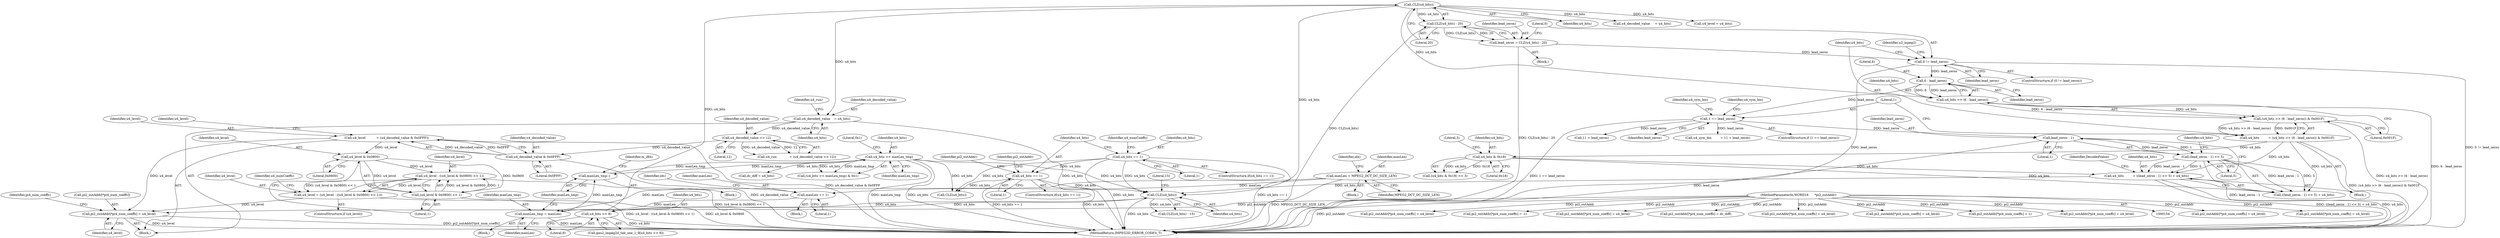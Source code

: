digraph "0_Android_227c1f829127405e21dab1664393050c652ef71e@array" {
"1000651" [label="(Call,pi2_outAddr[*pi4_num_coeffs] = u4_level)"];
"1000625" [label="(Call,u4_level = (u4_level - ((u4_level & 0x0800) << 1)))"];
"1000627" [label="(Call,u4_level - ((u4_level & 0x0800) << 1))"];
"1000630" [label="(Call,u4_level & 0x0800)"];
"1000618" [label="(Call,u4_level           = (u4_decoded_value & 0x0FFF))"];
"1000620" [label="(Call,u4_decoded_value & 0x0FFF)"];
"1000615" [label="(Call,u4_decoded_value >> 12)"];
"1000610" [label="(Call,u4_decoded_value    = u4_bits)"];
"1000507" [label="(Call,CLZ(u4_bits))"];
"1000440" [label="(Call,u4_bits >> 8)"];
"1000426" [label="(Call,CLZ(u4_bits))"];
"1000253" [label="(Call,u4_bits >> maxLen_tmp)"];
"1000246" [label="(Call,maxLen_tmp--)"];
"1000240" [label="(Call,maxLen_tmp = maxLen)"];
"1000218" [label="(Call,maxLen = MPEG2_DCT_DC_SIZE_LEN)"];
"1000229" [label="(Call,maxLen += 1)"];
"1000345" [label="(Call,u4_bits == 1)"];
"1000340" [label="(Call,u4_bits == 1)"];
"1000548" [label="(Call,u4_bits         = ((lead_zeros - 1) << 5) + u4_bits)"];
"1000551" [label="(Call,(lead_zeros - 1) << 5)"];
"1000552" [label="(Call,lead_zeros - 1)"];
"1000525" [label="(Call,1 == lead_zeros)"];
"1000520" [label="(Call,6 - lead_zeros)"];
"1000511" [label="(Call,0 != lead_zeros)"];
"1000504" [label="(Call,lead_zeros = CLZ(u4_bits) - 20)"];
"1000506" [label="(Call,CLZ(u4_bits) - 20)"];
"1000515" [label="(Call,u4_bits         = (u4_bits >> (6 - lead_zeros)) & 0x001F)"];
"1000517" [label="(Call,(u4_bits >> (6 - lead_zeros)) & 0x001F)"];
"1000518" [label="(Call,u4_bits >> (6 - lead_zeros))"];
"1000534" [label="(Call,u4_bits & 0x18)"];
"1000629" [label="(Call,(u4_level & 0x0800) << 1)"];
"1000156" [label="(MethodParameterIn,WORD16      *pi2_outAddr)"];
"1000351" [label="(Identifier,pi2_outAddr)"];
"1000919" [label="(Call,pi2_outAddr[*pi4_num_coeffs] = u4_level)"];
"1000156" [label="(MethodParameterIn,WORD16      *pi2_outAddr)"];
"1000621" [label="(Identifier,u4_decoded_value)"];
"1000387" [label="(Identifier,u4_numCoeffs)"];
"1000764" [label="(Call,CLZ(u4_bits))"];
"1000606" [label="(Block,)"];
"1000978" [label="(Call,pi2_outAddr[*pi4_num_coeffs] = u4_level)"];
"1000518" [label="(Call,u4_bits >> (6 - lead_zeros))"];
"1000550" [label="(Call,((lead_zeros - 1) << 5) + u4_bits)"];
"1000440" [label="(Call,u4_bits >> 8)"];
"1000233" [label="(Identifier,idx)"];
"1000254" [label="(Identifier,u4_bits)"];
"1000551" [label="(Call,(lead_zeros - 1) << 5)"];
"1000537" [label="(Literal,3)"];
"1000624" [label="(Identifier,u4_level)"];
"1000218" [label="(Call,maxLen = MPEG2_DCT_DC_SIZE_LEN)"];
"1000242" [label="(Identifier,maxLen)"];
"1000255" [label="(Identifier,maxLen_tmp)"];
"1000507" [label="(Call,CLZ(u4_bits))"];
"1000523" [label="(Literal,0x001F)"];
"1000341" [label="(Identifier,u4_bits)"];
"1000611" [label="(Identifier,u4_decoded_value)"];
"1000517" [label="(Call,(u4_bits >> (6 - lead_zeros)) & 0x001F)"];
"1000545" [label="(Call,11 + lead_zeros)"];
"1000346" [label="(Identifier,u4_bits)"];
"1000527" [label="(Identifier,lead_zeros)"];
"1000556" [label="(Identifier,u4_bits)"];
"1000427" [label="(Identifier,u4_bits)"];
"1000635" [label="(Identifier,u4_numCoeffs)"];
"1000508" [label="(Identifier,u4_bits)"];
"1000234" [label="(Block,)"];
"1000629" [label="(Call,(u4_level & 0x0800) << 1)"];
"1000592" [label="(Call,pi2_outAddr[*pi4_num_coeffs] = u4_level)"];
"1000516" [label="(Identifier,u4_bits)"];
"1000536" [label="(Literal,0x18)"];
"1000213" [label="(Block,)"];
"1000349" [label="(Call,pi2_outAddr[*pi4_num_coeffs] = -1)"];
"1000525" [label="(Call,1 == lead_zeros)"];
"1000555" [label="(Literal,5)"];
"1000241" [label="(Identifier,maxLen_tmp)"];
"1000543" [label="(Call,u4_sym_len         = 11 + lead_zeros)"];
"1000552" [label="(Call,lead_zeros - 1)"];
"1000513" [label="(Identifier,lead_zeros)"];
"1000342" [label="(Literal,1)"];
"1000633" [label="(Literal,1)"];
"1000548" [label="(Call,u4_bits         = ((lead_zeros - 1) << 5) + u4_bits)"];
"1000228" [label="(Block,)"];
"1000544" [label="(Identifier,u4_sym_len)"];
"1000626" [label="(Identifier,u4_level)"];
"1000535" [label="(Identifier,u4_bits)"];
"1000610" [label="(Call,u4_decoded_value    = u4_bits)"];
"1000665" [label="(Call,u4_decoded_value     = u4_bits)"];
"1000360" [label="(Identifier,pi2_outAddr)"];
"1000526" [label="(Literal,1)"];
"1000521" [label="(Literal,6)"];
"1000520" [label="(Call,6 - lead_zeros)"];
"1000522" [label="(Identifier,lead_zeros)"];
"1000613" [label="(Call,u4_run             = (u4_decoded_value >> 12))"];
"1000628" [label="(Identifier,u4_level)"];
"1000222" [label="(Identifier,idx)"];
"1000511" [label="(Call,0 != lead_zeros)"];
"1000428" [label="(Literal,15)"];
"1000240" [label="(Call,maxLen_tmp = maxLen)"];
"1000505" [label="(Identifier,lead_zeros)"];
"1000515" [label="(Call,u4_bits         = (u4_bits >> (6 - lead_zeros)) & 0x001F)"];
"1000822" [label="(Call,pi2_outAddr[*pi4_num_coeffs] = u4_level)"];
"1000280" [label="(Call,dc_diff = u4_bits)"];
"1000558" [label="(Identifier,DecodedValue)"];
"1000514" [label="(Block,)"];
"1000425" [label="(Call,CLZ(u4_bits) - 15)"];
"1000347" [label="(Literal,1)"];
"1000554" [label="(Literal,1)"];
"1000622" [label="(Literal,0x0FFF)"];
"1000252" [label="(Call,(u4_bits >> maxLen_tmp) & 0x1)"];
"1000305" [label="(Call,pi2_outAddr[*pi4_num_coeffs] = dc_diff)"];
"1000339" [label="(ControlStructure,if(u4_bits == 1))"];
"1000482" [label="(Call,pi2_outAddr[*pi4_num_coeffs] = u4_level)"];
"1000504" [label="(Call,lead_zeros = CLZ(u4_bits) - 20)"];
"1000219" [label="(Identifier,maxLen)"];
"1001048" [label="(Call,pi2_outAddr[*pi4_num_coeffs] = u4_level)"];
"1000509" [label="(Literal,20)"];
"1000627" [label="(Call,u4_level - ((u4_level & 0x0800) << 1))"];
"1000229" [label="(Call,maxLen += 1)"];
"1000340" [label="(Call,u4_bits == 1)"];
"1000231" [label="(Literal,1)"];
"1000617" [label="(Literal,12)"];
"1000438" [label="(Call,gau2_impeg2d_tab_one_1_9[u4_bits >> 8])"];
"1000510" [label="(ControlStructure,if (0 != lead_zeros))"];
"1000512" [label="(Literal,0)"];
"1000553" [label="(Identifier,lead_zeros)"];
"1000245" [label="(Block,)"];
"1000533" [label="(Call,(u4_bits & 0x18) >> 3)"];
"1000249" [label="(Identifier,m_iBit)"];
"1000619" [label="(Identifier,u4_level)"];
"1000632" [label="(Literal,0x0800)"];
"1000549" [label="(Identifier,u4_bits)"];
"1000524" [label="(ControlStructure,if (1 == lead_zeros))"];
"1000256" [label="(Literal,0x1)"];
"1000612" [label="(Identifier,u4_bits)"];
"1000246" [label="(Call,maxLen_tmp--)"];
"1000604" [label="(Identifier,u2_mpeg2)"];
"1000530" [label="(Identifier,u4_sym_len)"];
"1000651" [label="(Call,pi2_outAddr[*pi4_num_coeffs] = u4_level)"];
"1000631" [label="(Identifier,u4_level)"];
"1000614" [label="(Identifier,u4_run)"];
"1000656" [label="(Identifier,u4_level)"];
"1000618" [label="(Call,u4_level           = (u4_decoded_value & 0x0FFF))"];
"1000616" [label="(Identifier,u4_decoded_value)"];
"1000253" [label="(Call,u4_bits >> maxLen_tmp)"];
"1000652" [label="(Call,pi2_outAddr[*pi4_num_coeffs])"];
"1000659" [label="(Identifier,pi4_num_coeffs)"];
"1000519" [label="(Identifier,u4_bits)"];
"1000442" [label="(Literal,8)"];
"1000620" [label="(Call,u4_decoded_value & 0x0FFF)"];
"1000506" [label="(Call,CLZ(u4_bits) - 20)"];
"1000441" [label="(Identifier,u4_bits)"];
"1000358" [label="(Call,pi2_outAddr[*pi4_num_coeffs] = 1)"];
"1001092" [label="(MethodReturn,IMPEG2D_ERROR_CODES_T)"];
"1000721" [label="(Call,pi2_outAddr[*pi4_num_coeffs] = u4_level)"];
"1000534" [label="(Call,u4_bits & 0x18)"];
"1000503" [label="(Block,)"];
"1000247" [label="(Identifier,maxLen_tmp)"];
"1000694" [label="(Call,u4_level = u4_bits)"];
"1000345" [label="(Call,u4_bits == 1)"];
"1000630" [label="(Call,u4_level & 0x0800)"];
"1000623" [label="(ControlStructure,if (u4_level))"];
"1000426" [label="(Call,CLZ(u4_bits))"];
"1000220" [label="(Identifier,MPEG2_DCT_DC_SIZE_LEN)"];
"1000615" [label="(Call,u4_decoded_value >> 12)"];
"1000625" [label="(Call,u4_level = (u4_level - ((u4_level & 0x0800) << 1)))"];
"1000230" [label="(Identifier,maxLen)"];
"1000344" [label="(ControlStructure,if(u4_bits == 1))"];
"1000651" -> "1000606"  [label="AST: "];
"1000651" -> "1000656"  [label="CFG: "];
"1000652" -> "1000651"  [label="AST: "];
"1000656" -> "1000651"  [label="AST: "];
"1000659" -> "1000651"  [label="CFG: "];
"1000651" -> "1001092"  [label="DDG: u4_level"];
"1000651" -> "1001092"  [label="DDG: pi2_outAddr[*pi4_num_coeffs]"];
"1000625" -> "1000651"  [label="DDG: u4_level"];
"1000618" -> "1000651"  [label="DDG: u4_level"];
"1000156" -> "1000651"  [label="DDG: pi2_outAddr"];
"1000625" -> "1000623"  [label="AST: "];
"1000625" -> "1000627"  [label="CFG: "];
"1000626" -> "1000625"  [label="AST: "];
"1000627" -> "1000625"  [label="AST: "];
"1000635" -> "1000625"  [label="CFG: "];
"1000625" -> "1001092"  [label="DDG: u4_level - ((u4_level & 0x0800) << 1)"];
"1000627" -> "1000625"  [label="DDG: u4_level"];
"1000627" -> "1000625"  [label="DDG: (u4_level & 0x0800) << 1"];
"1000627" -> "1000629"  [label="CFG: "];
"1000628" -> "1000627"  [label="AST: "];
"1000629" -> "1000627"  [label="AST: "];
"1000627" -> "1001092"  [label="DDG: (u4_level & 0x0800) << 1"];
"1000630" -> "1000627"  [label="DDG: u4_level"];
"1000629" -> "1000627"  [label="DDG: u4_level & 0x0800"];
"1000629" -> "1000627"  [label="DDG: 1"];
"1000630" -> "1000629"  [label="AST: "];
"1000630" -> "1000632"  [label="CFG: "];
"1000631" -> "1000630"  [label="AST: "];
"1000632" -> "1000630"  [label="AST: "];
"1000633" -> "1000630"  [label="CFG: "];
"1000630" -> "1000629"  [label="DDG: u4_level"];
"1000630" -> "1000629"  [label="DDG: 0x0800"];
"1000618" -> "1000630"  [label="DDG: u4_level"];
"1000618" -> "1000606"  [label="AST: "];
"1000618" -> "1000620"  [label="CFG: "];
"1000619" -> "1000618"  [label="AST: "];
"1000620" -> "1000618"  [label="AST: "];
"1000624" -> "1000618"  [label="CFG: "];
"1000618" -> "1001092"  [label="DDG: u4_decoded_value & 0x0FFF"];
"1000620" -> "1000618"  [label="DDG: u4_decoded_value"];
"1000620" -> "1000618"  [label="DDG: 0x0FFF"];
"1000620" -> "1000622"  [label="CFG: "];
"1000621" -> "1000620"  [label="AST: "];
"1000622" -> "1000620"  [label="AST: "];
"1000620" -> "1001092"  [label="DDG: u4_decoded_value"];
"1000615" -> "1000620"  [label="DDG: u4_decoded_value"];
"1000615" -> "1000613"  [label="AST: "];
"1000615" -> "1000617"  [label="CFG: "];
"1000616" -> "1000615"  [label="AST: "];
"1000617" -> "1000615"  [label="AST: "];
"1000613" -> "1000615"  [label="CFG: "];
"1000615" -> "1000613"  [label="DDG: u4_decoded_value"];
"1000615" -> "1000613"  [label="DDG: 12"];
"1000610" -> "1000615"  [label="DDG: u4_decoded_value"];
"1000610" -> "1000606"  [label="AST: "];
"1000610" -> "1000612"  [label="CFG: "];
"1000611" -> "1000610"  [label="AST: "];
"1000612" -> "1000610"  [label="AST: "];
"1000614" -> "1000610"  [label="CFG: "];
"1000610" -> "1001092"  [label="DDG: u4_bits"];
"1000507" -> "1000610"  [label="DDG: u4_bits"];
"1000507" -> "1000506"  [label="AST: "];
"1000507" -> "1000508"  [label="CFG: "];
"1000508" -> "1000507"  [label="AST: "];
"1000509" -> "1000507"  [label="CFG: "];
"1000507" -> "1000426"  [label="DDG: u4_bits"];
"1000507" -> "1000506"  [label="DDG: u4_bits"];
"1000440" -> "1000507"  [label="DDG: u4_bits"];
"1000507" -> "1000518"  [label="DDG: u4_bits"];
"1000507" -> "1000665"  [label="DDG: u4_bits"];
"1000507" -> "1000694"  [label="DDG: u4_bits"];
"1000440" -> "1000438"  [label="AST: "];
"1000440" -> "1000442"  [label="CFG: "];
"1000441" -> "1000440"  [label="AST: "];
"1000442" -> "1000440"  [label="AST: "];
"1000438" -> "1000440"  [label="CFG: "];
"1000440" -> "1001092"  [label="DDG: u4_bits"];
"1000440" -> "1000426"  [label="DDG: u4_bits"];
"1000426" -> "1000440"  [label="DDG: u4_bits"];
"1000426" -> "1000425"  [label="AST: "];
"1000426" -> "1000427"  [label="CFG: "];
"1000427" -> "1000426"  [label="AST: "];
"1000428" -> "1000426"  [label="CFG: "];
"1000426" -> "1001092"  [label="DDG: u4_bits"];
"1000426" -> "1000425"  [label="DDG: u4_bits"];
"1000253" -> "1000426"  [label="DDG: u4_bits"];
"1000345" -> "1000426"  [label="DDG: u4_bits"];
"1000548" -> "1000426"  [label="DDG: u4_bits"];
"1000340" -> "1000426"  [label="DDG: u4_bits"];
"1000253" -> "1000252"  [label="AST: "];
"1000253" -> "1000255"  [label="CFG: "];
"1000254" -> "1000253"  [label="AST: "];
"1000255" -> "1000253"  [label="AST: "];
"1000256" -> "1000253"  [label="CFG: "];
"1000253" -> "1001092"  [label="DDG: maxLen_tmp"];
"1000253" -> "1001092"  [label="DDG: u4_bits"];
"1000253" -> "1000246"  [label="DDG: maxLen_tmp"];
"1000253" -> "1000252"  [label="DDG: u4_bits"];
"1000253" -> "1000252"  [label="DDG: maxLen_tmp"];
"1000246" -> "1000253"  [label="DDG: maxLen_tmp"];
"1000253" -> "1000280"  [label="DDG: u4_bits"];
"1000253" -> "1000764"  [label="DDG: u4_bits"];
"1000246" -> "1000245"  [label="AST: "];
"1000246" -> "1000247"  [label="CFG: "];
"1000247" -> "1000246"  [label="AST: "];
"1000249" -> "1000246"  [label="CFG: "];
"1000240" -> "1000246"  [label="DDG: maxLen_tmp"];
"1000240" -> "1000234"  [label="AST: "];
"1000240" -> "1000242"  [label="CFG: "];
"1000241" -> "1000240"  [label="AST: "];
"1000242" -> "1000240"  [label="AST: "];
"1000247" -> "1000240"  [label="CFG: "];
"1000240" -> "1001092"  [label="DDG: maxLen"];
"1000218" -> "1000240"  [label="DDG: maxLen"];
"1000229" -> "1000240"  [label="DDG: maxLen"];
"1000218" -> "1000213"  [label="AST: "];
"1000218" -> "1000220"  [label="CFG: "];
"1000219" -> "1000218"  [label="AST: "];
"1000220" -> "1000218"  [label="AST: "];
"1000222" -> "1000218"  [label="CFG: "];
"1000218" -> "1001092"  [label="DDG: MPEG2_DCT_DC_SIZE_LEN"];
"1000218" -> "1000229"  [label="DDG: maxLen"];
"1000229" -> "1000228"  [label="AST: "];
"1000229" -> "1000231"  [label="CFG: "];
"1000230" -> "1000229"  [label="AST: "];
"1000231" -> "1000229"  [label="AST: "];
"1000233" -> "1000229"  [label="CFG: "];
"1000345" -> "1000344"  [label="AST: "];
"1000345" -> "1000347"  [label="CFG: "];
"1000346" -> "1000345"  [label="AST: "];
"1000347" -> "1000345"  [label="AST: "];
"1000351" -> "1000345"  [label="CFG: "];
"1000360" -> "1000345"  [label="CFG: "];
"1000345" -> "1001092"  [label="DDG: u4_bits"];
"1000345" -> "1001092"  [label="DDG: u4_bits == 1"];
"1000340" -> "1000345"  [label="DDG: u4_bits"];
"1000345" -> "1000764"  [label="DDG: u4_bits"];
"1000340" -> "1000339"  [label="AST: "];
"1000340" -> "1000342"  [label="CFG: "];
"1000341" -> "1000340"  [label="AST: "];
"1000342" -> "1000340"  [label="AST: "];
"1000346" -> "1000340"  [label="CFG: "];
"1000387" -> "1000340"  [label="CFG: "];
"1000340" -> "1001092"  [label="DDG: u4_bits == 1"];
"1000340" -> "1001092"  [label="DDG: u4_bits"];
"1000340" -> "1000764"  [label="DDG: u4_bits"];
"1000548" -> "1000514"  [label="AST: "];
"1000548" -> "1000550"  [label="CFG: "];
"1000549" -> "1000548"  [label="AST: "];
"1000550" -> "1000548"  [label="AST: "];
"1000558" -> "1000548"  [label="CFG: "];
"1000548" -> "1001092"  [label="DDG: ((lead_zeros - 1) << 5) + u4_bits"];
"1000548" -> "1001092"  [label="DDG: u4_bits"];
"1000551" -> "1000548"  [label="DDG: lead_zeros - 1"];
"1000551" -> "1000548"  [label="DDG: 5"];
"1000515" -> "1000548"  [label="DDG: u4_bits"];
"1000534" -> "1000548"  [label="DDG: u4_bits"];
"1000551" -> "1000550"  [label="AST: "];
"1000551" -> "1000555"  [label="CFG: "];
"1000552" -> "1000551"  [label="AST: "];
"1000555" -> "1000551"  [label="AST: "];
"1000556" -> "1000551"  [label="CFG: "];
"1000551" -> "1001092"  [label="DDG: lead_zeros - 1"];
"1000551" -> "1000550"  [label="DDG: lead_zeros - 1"];
"1000551" -> "1000550"  [label="DDG: 5"];
"1000552" -> "1000551"  [label="DDG: lead_zeros"];
"1000552" -> "1000551"  [label="DDG: 1"];
"1000552" -> "1000554"  [label="CFG: "];
"1000553" -> "1000552"  [label="AST: "];
"1000554" -> "1000552"  [label="AST: "];
"1000555" -> "1000552"  [label="CFG: "];
"1000552" -> "1001092"  [label="DDG: lead_zeros"];
"1000525" -> "1000552"  [label="DDG: lead_zeros"];
"1000525" -> "1000524"  [label="AST: "];
"1000525" -> "1000527"  [label="CFG: "];
"1000526" -> "1000525"  [label="AST: "];
"1000527" -> "1000525"  [label="AST: "];
"1000530" -> "1000525"  [label="CFG: "];
"1000544" -> "1000525"  [label="CFG: "];
"1000525" -> "1001092"  [label="DDG: 1 == lead_zeros"];
"1000520" -> "1000525"  [label="DDG: lead_zeros"];
"1000525" -> "1000543"  [label="DDG: lead_zeros"];
"1000525" -> "1000545"  [label="DDG: lead_zeros"];
"1000520" -> "1000518"  [label="AST: "];
"1000520" -> "1000522"  [label="CFG: "];
"1000521" -> "1000520"  [label="AST: "];
"1000522" -> "1000520"  [label="AST: "];
"1000518" -> "1000520"  [label="CFG: "];
"1000520" -> "1000518"  [label="DDG: 6"];
"1000520" -> "1000518"  [label="DDG: lead_zeros"];
"1000511" -> "1000520"  [label="DDG: lead_zeros"];
"1000511" -> "1000510"  [label="AST: "];
"1000511" -> "1000513"  [label="CFG: "];
"1000512" -> "1000511"  [label="AST: "];
"1000513" -> "1000511"  [label="AST: "];
"1000516" -> "1000511"  [label="CFG: "];
"1000604" -> "1000511"  [label="CFG: "];
"1000511" -> "1001092"  [label="DDG: lead_zeros"];
"1000511" -> "1001092"  [label="DDG: 0 != lead_zeros"];
"1000504" -> "1000511"  [label="DDG: lead_zeros"];
"1000504" -> "1000503"  [label="AST: "];
"1000504" -> "1000506"  [label="CFG: "];
"1000505" -> "1000504"  [label="AST: "];
"1000506" -> "1000504"  [label="AST: "];
"1000512" -> "1000504"  [label="CFG: "];
"1000504" -> "1001092"  [label="DDG: CLZ(u4_bits) - 20"];
"1000506" -> "1000504"  [label="DDG: CLZ(u4_bits)"];
"1000506" -> "1000504"  [label="DDG: 20"];
"1000506" -> "1000509"  [label="CFG: "];
"1000509" -> "1000506"  [label="AST: "];
"1000506" -> "1001092"  [label="DDG: CLZ(u4_bits)"];
"1000515" -> "1000514"  [label="AST: "];
"1000515" -> "1000517"  [label="CFG: "];
"1000516" -> "1000515"  [label="AST: "];
"1000517" -> "1000515"  [label="AST: "];
"1000526" -> "1000515"  [label="CFG: "];
"1000515" -> "1001092"  [label="DDG: (u4_bits >> (6 - lead_zeros)) & 0x001F"];
"1000517" -> "1000515"  [label="DDG: u4_bits >> (6 - lead_zeros)"];
"1000517" -> "1000515"  [label="DDG: 0x001F"];
"1000515" -> "1000534"  [label="DDG: u4_bits"];
"1000515" -> "1000550"  [label="DDG: u4_bits"];
"1000517" -> "1000523"  [label="CFG: "];
"1000518" -> "1000517"  [label="AST: "];
"1000523" -> "1000517"  [label="AST: "];
"1000517" -> "1001092"  [label="DDG: u4_bits >> (6 - lead_zeros)"];
"1000518" -> "1000517"  [label="DDG: u4_bits"];
"1000518" -> "1000517"  [label="DDG: 6 - lead_zeros"];
"1000519" -> "1000518"  [label="AST: "];
"1000523" -> "1000518"  [label="CFG: "];
"1000518" -> "1001092"  [label="DDG: 6 - lead_zeros"];
"1000534" -> "1000533"  [label="AST: "];
"1000534" -> "1000536"  [label="CFG: "];
"1000535" -> "1000534"  [label="AST: "];
"1000536" -> "1000534"  [label="AST: "];
"1000537" -> "1000534"  [label="CFG: "];
"1000534" -> "1000533"  [label="DDG: u4_bits"];
"1000534" -> "1000533"  [label="DDG: 0x18"];
"1000534" -> "1000550"  [label="DDG: u4_bits"];
"1000629" -> "1000633"  [label="CFG: "];
"1000633" -> "1000629"  [label="AST: "];
"1000629" -> "1001092"  [label="DDG: u4_level & 0x0800"];
"1000156" -> "1000154"  [label="AST: "];
"1000156" -> "1001092"  [label="DDG: pi2_outAddr"];
"1000156" -> "1000305"  [label="DDG: pi2_outAddr"];
"1000156" -> "1000349"  [label="DDG: pi2_outAddr"];
"1000156" -> "1000358"  [label="DDG: pi2_outAddr"];
"1000156" -> "1000482"  [label="DDG: pi2_outAddr"];
"1000156" -> "1000592"  [label="DDG: pi2_outAddr"];
"1000156" -> "1000721"  [label="DDG: pi2_outAddr"];
"1000156" -> "1000822"  [label="DDG: pi2_outAddr"];
"1000156" -> "1000919"  [label="DDG: pi2_outAddr"];
"1000156" -> "1000978"  [label="DDG: pi2_outAddr"];
"1000156" -> "1001048"  [label="DDG: pi2_outAddr"];
}
